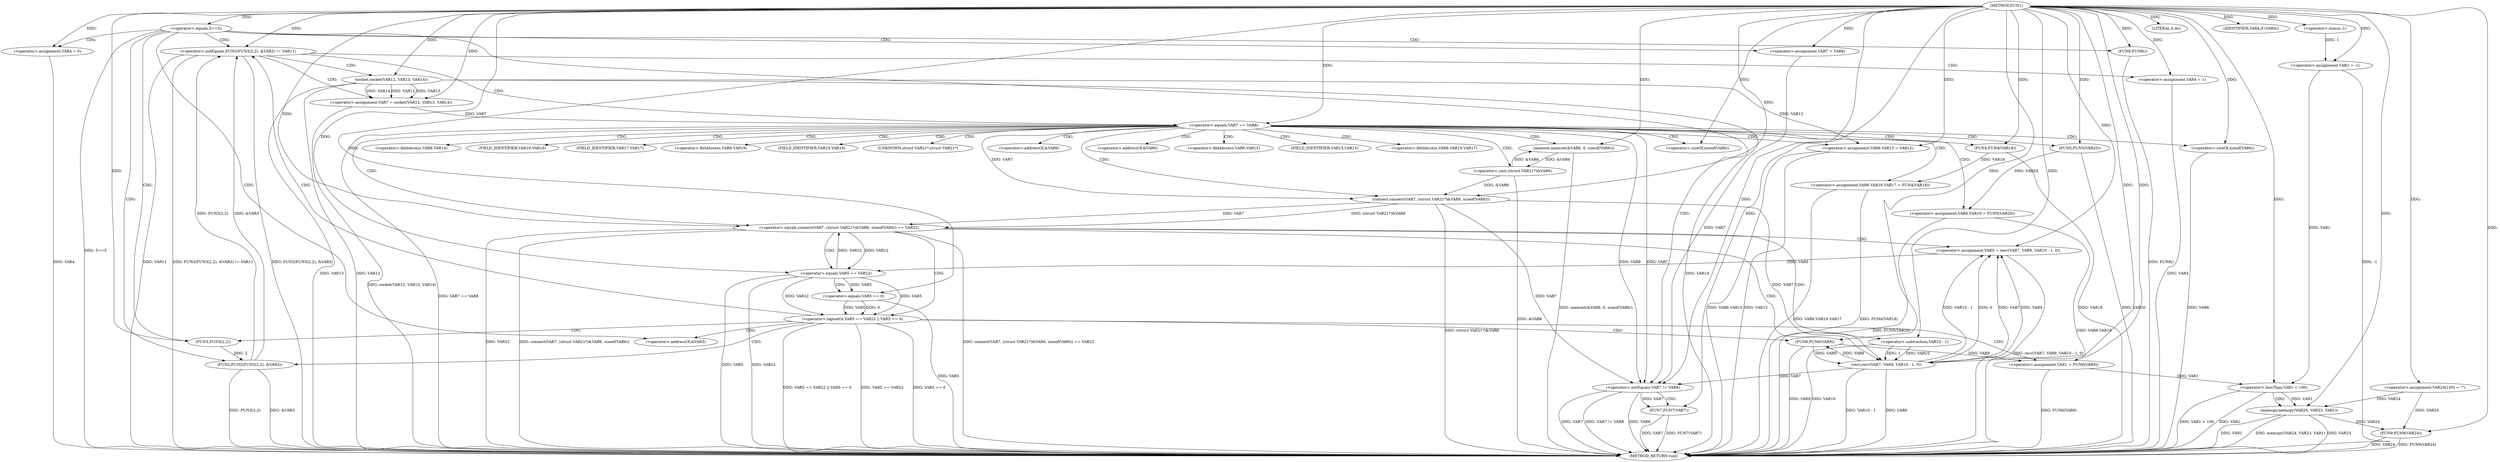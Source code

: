digraph FUN1 {  
"1000100" [label = "(METHOD,FUN1)" ]
"1000243" [label = "(METHOD_RETURN,void)" ]
"1000103" [label = "(<operator>.assignment,VAR1 = -1)" ]
"1000105" [label = "(<operator>.minus,-1)" ]
"1000108" [label = "(<operator>.equals,5==5)" ]
"1000115" [label = "(<operator>.assignment,VAR4 = 0)" ]
"1000121" [label = "(<operator>.assignment,VAR7 = VAR8)" ]
"1000128" [label = "(<operator>.notEquals,FUN2(FUN3(2,2), &VAR3) != VAR11)" ]
"1000129" [label = "(FUN2,FUN2(FUN3(2,2), &VAR3))" ]
"1000130" [label = "(FUN3,FUN3(2,2))" ]
"1000138" [label = "(<operator>.assignment,VAR4 = 1)" ]
"1000141" [label = "(<operator>.assignment,VAR7 = socket(VAR12, VAR13, VAR14))" ]
"1000143" [label = "(socket,socket(VAR12, VAR13, VAR14))" ]
"1000148" [label = "(<operator>.equals,VAR7 == VAR8)" ]
"1000153" [label = "(memset,memset(&VAR6, 0, sizeof(VAR6)))" ]
"1000157" [label = "(<operator>.sizeOf,sizeof(VAR6))" ]
"1000159" [label = "(<operator>.assignment,VAR6.VAR15 = VAR12)" ]
"1000164" [label = "(<operator>.assignment,VAR6.VAR16.VAR17 = FUN4(VAR18))" ]
"1000170" [label = "(FUN4,FUN4(VAR18))" ]
"1000172" [label = "(<operator>.assignment,VAR6.VAR19 = FUN5(VAR20))" ]
"1000176" [label = "(FUN5,FUN5(VAR20))" ]
"1000179" [label = "(<operator>.equals,connect(VAR7, (struct VAR21*)&VAR6, sizeof(VAR6)) == VAR22)" ]
"1000180" [label = "(connect,connect(VAR7, (struct VAR21*)&VAR6, sizeof(VAR6)))" ]
"1000182" [label = "(<operator>.cast,(struct VAR21*)&VAR6)" ]
"1000186" [label = "(<operator>.sizeOf,sizeof(VAR6))" ]
"1000191" [label = "(<operator>.assignment,VAR5 = recv(VAR7, VAR9, VAR10 - 1, 0))" ]
"1000193" [label = "(recv,recv(VAR7, VAR9, VAR10 - 1, 0))" ]
"1000196" [label = "(<operator>.subtraction,VAR10 - 1)" ]
"1000201" [label = "(<operator>.logicalOr,VAR5 == VAR22 || VAR5 == 0)" ]
"1000202" [label = "(<operator>.equals,VAR5 == VAR22)" ]
"1000205" [label = "(<operator>.equals,VAR5 == 0)" ]
"1000210" [label = "(<operator>.assignment,VAR1 = FUN6(VAR9))" ]
"1000212" [label = "(FUN6,FUN6(VAR9))" ]
"1000214" [label = "(LITERAL,0,do)" ]
"1000216" [label = "(<operator>.notEquals,VAR7 != VAR8)" ]
"1000220" [label = "(FUN7,FUN7(VAR7))" ]
"1000223" [label = "(IDENTIFIER,VAR4,if (VAR4))" ]
"1000225" [label = "(FUN8,FUN8())" ]
"1000229" [label = "(<operator>.assignment,VAR24[100] = \"\")" ]
"1000233" [label = "(<operator>.lessThan,VAR1 < 100)" ]
"1000237" [label = "(memcpy,memcpy(VAR24, VAR23, VAR1))" ]
"1000241" [label = "(FUN9,FUN9(VAR24))" ]
"1000133" [label = "(<operator>.addressOf,&VAR3)" ]
"1000154" [label = "(<operator>.addressOf,&VAR6)" ]
"1000160" [label = "(<operator>.fieldAccess,VAR6.VAR15)" ]
"1000162" [label = "(FIELD_IDENTIFIER,VAR15,VAR15)" ]
"1000165" [label = "(<operator>.fieldAccess,VAR6.VAR16.VAR17)" ]
"1000166" [label = "(<operator>.fieldAccess,VAR6.VAR16)" ]
"1000168" [label = "(FIELD_IDENTIFIER,VAR16,VAR16)" ]
"1000169" [label = "(FIELD_IDENTIFIER,VAR17,VAR17)" ]
"1000173" [label = "(<operator>.fieldAccess,VAR6.VAR19)" ]
"1000175" [label = "(FIELD_IDENTIFIER,VAR19,VAR19)" ]
"1000183" [label = "(UNKNOWN,struct VAR21*,struct VAR21*)" ]
"1000184" [label = "(<operator>.addressOf,&VAR6)" ]
  "1000216" -> "1000243"  [ label = "DDG: VAR7 != VAR8"] 
  "1000179" -> "1000243"  [ label = "DDG: connect(VAR7, (struct VAR21*)&VAR6, sizeof(VAR6)) == VAR22"] 
  "1000103" -> "1000243"  [ label = "DDG: -1"] 
  "1000153" -> "1000243"  [ label = "DDG: memset(&VAR6, 0, sizeof(VAR6))"] 
  "1000129" -> "1000243"  [ label = "DDG: &VAR3"] 
  "1000210" -> "1000243"  [ label = "DDG: FUN6(VAR9)"] 
  "1000196" -> "1000243"  [ label = "DDG: VAR10"] 
  "1000201" -> "1000243"  [ label = "DDG: VAR5 == 0"] 
  "1000115" -> "1000243"  [ label = "DDG: VAR4"] 
  "1000180" -> "1000243"  [ label = "DDG: (struct VAR21*)&VAR6"] 
  "1000179" -> "1000243"  [ label = "DDG: VAR22"] 
  "1000129" -> "1000243"  [ label = "DDG: FUN3(2,2)"] 
  "1000186" -> "1000243"  [ label = "DDG: VAR6"] 
  "1000225" -> "1000243"  [ label = "DDG: FUN8()"] 
  "1000220" -> "1000243"  [ label = "DDG: VAR7"] 
  "1000201" -> "1000243"  [ label = "DDG: VAR5 == VAR22 || VAR5 == 0"] 
  "1000108" -> "1000243"  [ label = "DDG: 5==5"] 
  "1000237" -> "1000243"  [ label = "DDG: memcpy(VAR24, VAR23, VAR1)"] 
  "1000237" -> "1000243"  [ label = "DDG: VAR23"] 
  "1000233" -> "1000243"  [ label = "DDG: VAR1 < 100"] 
  "1000237" -> "1000243"  [ label = "DDG: VAR1"] 
  "1000216" -> "1000243"  [ label = "DDG: VAR7"] 
  "1000159" -> "1000243"  [ label = "DDG: VAR6.VAR15"] 
  "1000205" -> "1000243"  [ label = "DDG: VAR5"] 
  "1000138" -> "1000243"  [ label = "DDG: VAR4"] 
  "1000193" -> "1000243"  [ label = "DDG: VAR9"] 
  "1000182" -> "1000243"  [ label = "DDG: &VAR6"] 
  "1000128" -> "1000243"  [ label = "DDG: FUN2(FUN3(2,2), &VAR3)"] 
  "1000143" -> "1000243"  [ label = "DDG: VAR12"] 
  "1000179" -> "1000243"  [ label = "DDG: connect(VAR7, (struct VAR21*)&VAR6, sizeof(VAR6))"] 
  "1000216" -> "1000243"  [ label = "DDG: VAR8"] 
  "1000202" -> "1000243"  [ label = "DDG: VAR5"] 
  "1000148" -> "1000243"  [ label = "DDG: VAR7 == VAR8"] 
  "1000172" -> "1000243"  [ label = "DDG: FUN5(VAR20)"] 
  "1000212" -> "1000243"  [ label = "DDG: VAR9"] 
  "1000128" -> "1000243"  [ label = "DDG: VAR11"] 
  "1000191" -> "1000243"  [ label = "DDG: recv(VAR7, VAR9, VAR10 - 1, 0)"] 
  "1000172" -> "1000243"  [ label = "DDG: VAR6.VAR19"] 
  "1000233" -> "1000243"  [ label = "DDG: VAR1"] 
  "1000141" -> "1000243"  [ label = "DDG: socket(VAR12, VAR13, VAR14)"] 
  "1000241" -> "1000243"  [ label = "DDG: VAR24"] 
  "1000143" -> "1000243"  [ label = "DDG: VAR13"] 
  "1000220" -> "1000243"  [ label = "DDG: FUN7(VAR7)"] 
  "1000170" -> "1000243"  [ label = "DDG: VAR18"] 
  "1000176" -> "1000243"  [ label = "DDG: VAR20"] 
  "1000164" -> "1000243"  [ label = "DDG: FUN4(VAR18)"] 
  "1000128" -> "1000243"  [ label = "DDG: FUN2(FUN3(2,2), &VAR3) != VAR11"] 
  "1000159" -> "1000243"  [ label = "DDG: VAR12"] 
  "1000193" -> "1000243"  [ label = "DDG: VAR10 - 1"] 
  "1000143" -> "1000243"  [ label = "DDG: VAR14"] 
  "1000241" -> "1000243"  [ label = "DDG: FUN9(VAR24)"] 
  "1000201" -> "1000243"  [ label = "DDG: VAR5 == VAR22"] 
  "1000202" -> "1000243"  [ label = "DDG: VAR22"] 
  "1000164" -> "1000243"  [ label = "DDG: VAR6.VAR16.VAR17"] 
  "1000105" -> "1000103"  [ label = "DDG: 1"] 
  "1000100" -> "1000103"  [ label = "DDG: "] 
  "1000100" -> "1000105"  [ label = "DDG: "] 
  "1000100" -> "1000108"  [ label = "DDG: "] 
  "1000100" -> "1000115"  [ label = "DDG: "] 
  "1000100" -> "1000121"  [ label = "DDG: "] 
  "1000129" -> "1000128"  [ label = "DDG: FUN3(2,2)"] 
  "1000129" -> "1000128"  [ label = "DDG: &VAR3"] 
  "1000130" -> "1000129"  [ label = "DDG: 2"] 
  "1000100" -> "1000130"  [ label = "DDG: "] 
  "1000100" -> "1000128"  [ label = "DDG: "] 
  "1000100" -> "1000138"  [ label = "DDG: "] 
  "1000143" -> "1000141"  [ label = "DDG: VAR12"] 
  "1000143" -> "1000141"  [ label = "DDG: VAR13"] 
  "1000143" -> "1000141"  [ label = "DDG: VAR14"] 
  "1000100" -> "1000141"  [ label = "DDG: "] 
  "1000100" -> "1000143"  [ label = "DDG: "] 
  "1000141" -> "1000148"  [ label = "DDG: VAR7"] 
  "1000100" -> "1000148"  [ label = "DDG: "] 
  "1000182" -> "1000153"  [ label = "DDG: &VAR6"] 
  "1000100" -> "1000153"  [ label = "DDG: "] 
  "1000100" -> "1000157"  [ label = "DDG: "] 
  "1000143" -> "1000159"  [ label = "DDG: VAR12"] 
  "1000100" -> "1000159"  [ label = "DDG: "] 
  "1000170" -> "1000164"  [ label = "DDG: VAR18"] 
  "1000100" -> "1000170"  [ label = "DDG: "] 
  "1000176" -> "1000172"  [ label = "DDG: VAR20"] 
  "1000100" -> "1000176"  [ label = "DDG: "] 
  "1000180" -> "1000179"  [ label = "DDG: VAR7"] 
  "1000180" -> "1000179"  [ label = "DDG: (struct VAR21*)&VAR6"] 
  "1000148" -> "1000180"  [ label = "DDG: VAR7"] 
  "1000100" -> "1000180"  [ label = "DDG: "] 
  "1000182" -> "1000180"  [ label = "DDG: &VAR6"] 
  "1000153" -> "1000182"  [ label = "DDG: &VAR6"] 
  "1000100" -> "1000186"  [ label = "DDG: "] 
  "1000202" -> "1000179"  [ label = "DDG: VAR22"] 
  "1000100" -> "1000179"  [ label = "DDG: "] 
  "1000193" -> "1000191"  [ label = "DDG: VAR7"] 
  "1000193" -> "1000191"  [ label = "DDG: VAR9"] 
  "1000193" -> "1000191"  [ label = "DDG: VAR10 - 1"] 
  "1000193" -> "1000191"  [ label = "DDG: 0"] 
  "1000100" -> "1000191"  [ label = "DDG: "] 
  "1000180" -> "1000193"  [ label = "DDG: VAR7"] 
  "1000100" -> "1000193"  [ label = "DDG: "] 
  "1000212" -> "1000193"  [ label = "DDG: VAR9"] 
  "1000196" -> "1000193"  [ label = "DDG: VAR10"] 
  "1000196" -> "1000193"  [ label = "DDG: 1"] 
  "1000100" -> "1000196"  [ label = "DDG: "] 
  "1000202" -> "1000201"  [ label = "DDG: VAR5"] 
  "1000202" -> "1000201"  [ label = "DDG: VAR22"] 
  "1000191" -> "1000202"  [ label = "DDG: VAR5"] 
  "1000100" -> "1000202"  [ label = "DDG: "] 
  "1000179" -> "1000202"  [ label = "DDG: VAR22"] 
  "1000205" -> "1000201"  [ label = "DDG: VAR5"] 
  "1000205" -> "1000201"  [ label = "DDG: 0"] 
  "1000202" -> "1000205"  [ label = "DDG: VAR5"] 
  "1000100" -> "1000205"  [ label = "DDG: "] 
  "1000212" -> "1000210"  [ label = "DDG: VAR9"] 
  "1000100" -> "1000210"  [ label = "DDG: "] 
  "1000193" -> "1000212"  [ label = "DDG: VAR9"] 
  "1000100" -> "1000212"  [ label = "DDG: "] 
  "1000100" -> "1000214"  [ label = "DDG: "] 
  "1000193" -> "1000216"  [ label = "DDG: VAR7"] 
  "1000180" -> "1000216"  [ label = "DDG: VAR7"] 
  "1000148" -> "1000216"  [ label = "DDG: VAR7"] 
  "1000121" -> "1000216"  [ label = "DDG: VAR7"] 
  "1000100" -> "1000216"  [ label = "DDG: "] 
  "1000148" -> "1000216"  [ label = "DDG: VAR8"] 
  "1000216" -> "1000220"  [ label = "DDG: VAR7"] 
  "1000100" -> "1000220"  [ label = "DDG: "] 
  "1000100" -> "1000223"  [ label = "DDG: "] 
  "1000100" -> "1000225"  [ label = "DDG: "] 
  "1000100" -> "1000229"  [ label = "DDG: "] 
  "1000103" -> "1000233"  [ label = "DDG: VAR1"] 
  "1000210" -> "1000233"  [ label = "DDG: VAR1"] 
  "1000100" -> "1000233"  [ label = "DDG: "] 
  "1000229" -> "1000237"  [ label = "DDG: VAR24"] 
  "1000100" -> "1000237"  [ label = "DDG: "] 
  "1000233" -> "1000237"  [ label = "DDG: VAR1"] 
  "1000237" -> "1000241"  [ label = "DDG: VAR24"] 
  "1000229" -> "1000241"  [ label = "DDG: VAR24"] 
  "1000100" -> "1000241"  [ label = "DDG: "] 
  "1000108" -> "1000128"  [ label = "CDG: "] 
  "1000108" -> "1000133"  [ label = "CDG: "] 
  "1000108" -> "1000216"  [ label = "CDG: "] 
  "1000108" -> "1000130"  [ label = "CDG: "] 
  "1000108" -> "1000121"  [ label = "CDG: "] 
  "1000108" -> "1000129"  [ label = "CDG: "] 
  "1000108" -> "1000115"  [ label = "CDG: "] 
  "1000108" -> "1000225"  [ label = "CDG: "] 
  "1000128" -> "1000141"  [ label = "CDG: "] 
  "1000128" -> "1000148"  [ label = "CDG: "] 
  "1000128" -> "1000138"  [ label = "CDG: "] 
  "1000128" -> "1000143"  [ label = "CDG: "] 
  "1000148" -> "1000164"  [ label = "CDG: "] 
  "1000148" -> "1000182"  [ label = "CDG: "] 
  "1000148" -> "1000166"  [ label = "CDG: "] 
  "1000148" -> "1000180"  [ label = "CDG: "] 
  "1000148" -> "1000183"  [ label = "CDG: "] 
  "1000148" -> "1000165"  [ label = "CDG: "] 
  "1000148" -> "1000157"  [ label = "CDG: "] 
  "1000148" -> "1000175"  [ label = "CDG: "] 
  "1000148" -> "1000154"  [ label = "CDG: "] 
  "1000148" -> "1000160"  [ label = "CDG: "] 
  "1000148" -> "1000179"  [ label = "CDG: "] 
  "1000148" -> "1000176"  [ label = "CDG: "] 
  "1000148" -> "1000153"  [ label = "CDG: "] 
  "1000148" -> "1000186"  [ label = "CDG: "] 
  "1000148" -> "1000172"  [ label = "CDG: "] 
  "1000148" -> "1000169"  [ label = "CDG: "] 
  "1000148" -> "1000168"  [ label = "CDG: "] 
  "1000148" -> "1000159"  [ label = "CDG: "] 
  "1000148" -> "1000173"  [ label = "CDG: "] 
  "1000148" -> "1000170"  [ label = "CDG: "] 
  "1000148" -> "1000184"  [ label = "CDG: "] 
  "1000148" -> "1000162"  [ label = "CDG: "] 
  "1000179" -> "1000191"  [ label = "CDG: "] 
  "1000179" -> "1000201"  [ label = "CDG: "] 
  "1000179" -> "1000196"  [ label = "CDG: "] 
  "1000179" -> "1000202"  [ label = "CDG: "] 
  "1000179" -> "1000193"  [ label = "CDG: "] 
  "1000201" -> "1000210"  [ label = "CDG: "] 
  "1000201" -> "1000212"  [ label = "CDG: "] 
  "1000201" -> "1000128"  [ label = "CDG: "] 
  "1000201" -> "1000133"  [ label = "CDG: "] 
  "1000201" -> "1000130"  [ label = "CDG: "] 
  "1000201" -> "1000129"  [ label = "CDG: "] 
  "1000202" -> "1000205"  [ label = "CDG: "] 
  "1000216" -> "1000220"  [ label = "CDG: "] 
  "1000233" -> "1000237"  [ label = "CDG: "] 
}
